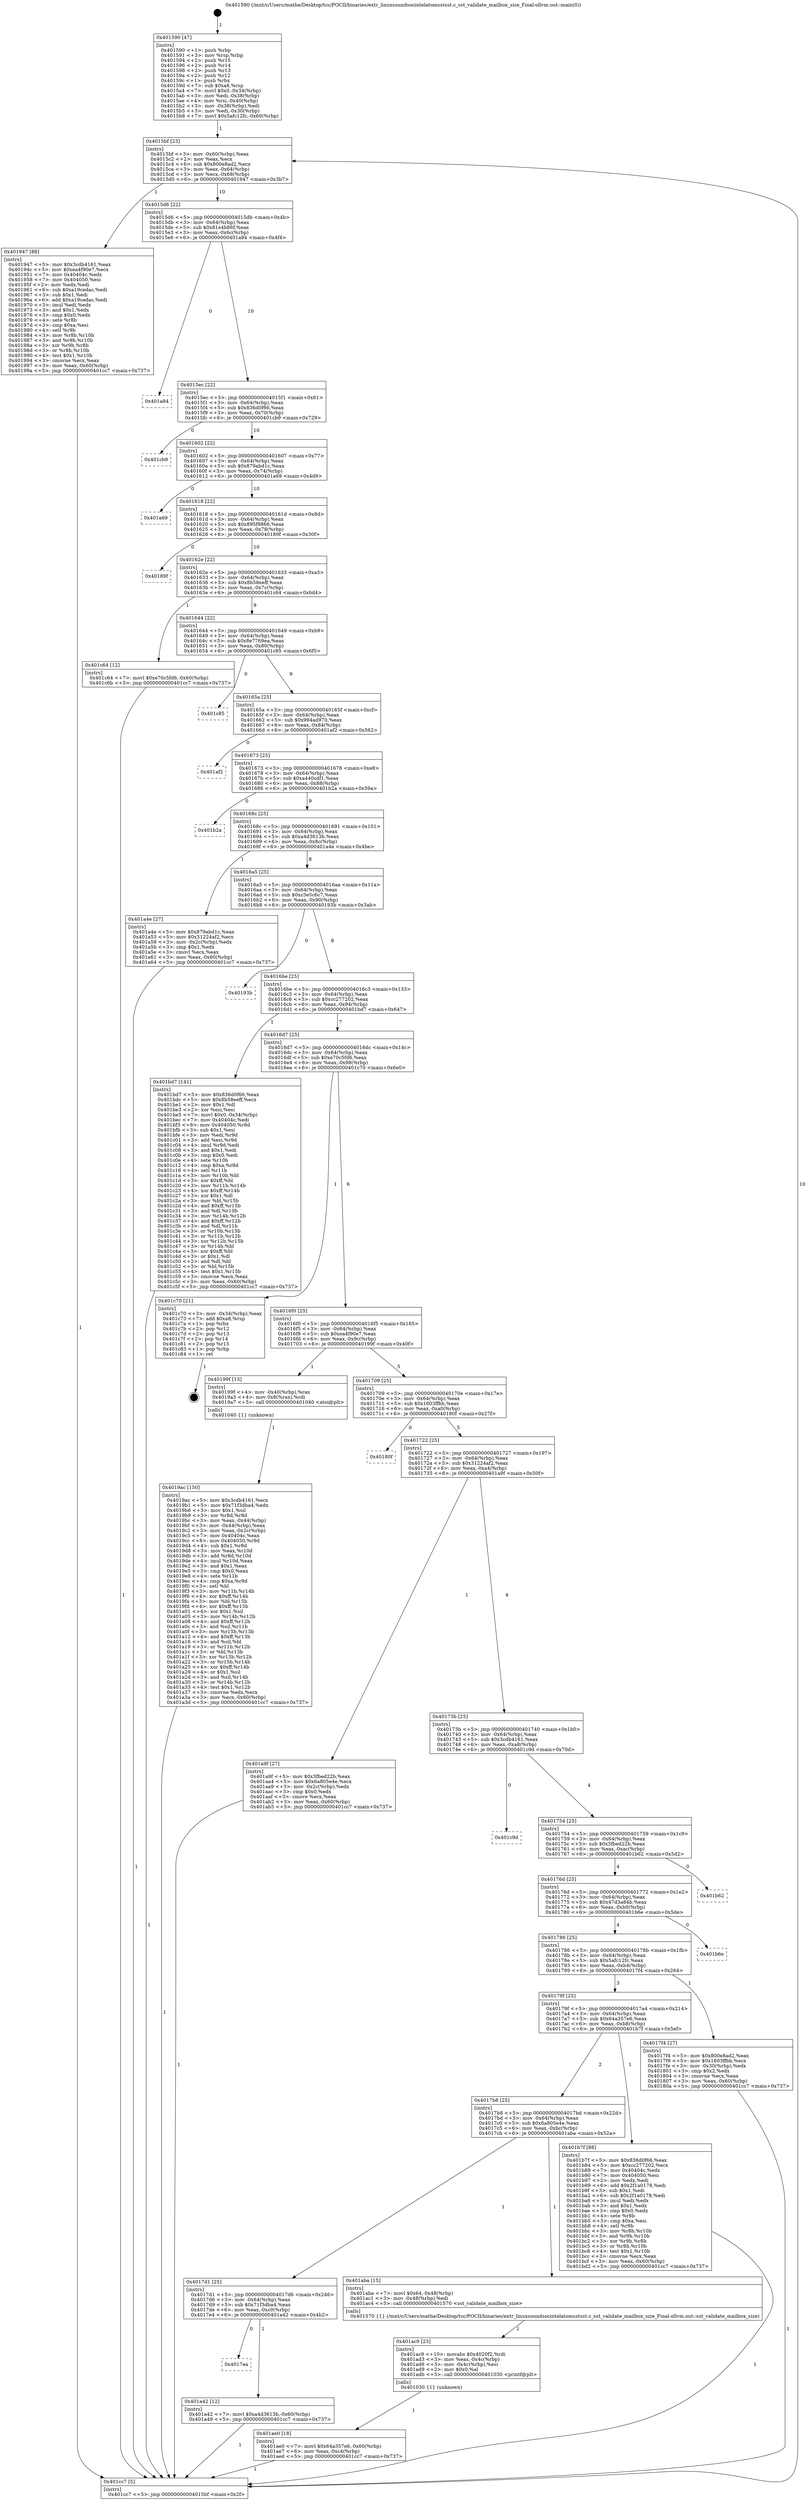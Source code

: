 digraph "0x401590" {
  label = "0x401590 (/mnt/c/Users/mathe/Desktop/tcc/POCII/binaries/extr_linuxsoundsocintelatomsstsst.c_sst_validate_mailbox_size_Final-ollvm.out::main(0))"
  labelloc = "t"
  node[shape=record]

  Entry [label="",width=0.3,height=0.3,shape=circle,fillcolor=black,style=filled]
  "0x4015bf" [label="{
     0x4015bf [23]\l
     | [instrs]\l
     &nbsp;&nbsp;0x4015bf \<+3\>: mov -0x60(%rbp),%eax\l
     &nbsp;&nbsp;0x4015c2 \<+2\>: mov %eax,%ecx\l
     &nbsp;&nbsp;0x4015c4 \<+6\>: sub $0x800e8ad2,%ecx\l
     &nbsp;&nbsp;0x4015ca \<+3\>: mov %eax,-0x64(%rbp)\l
     &nbsp;&nbsp;0x4015cd \<+3\>: mov %ecx,-0x68(%rbp)\l
     &nbsp;&nbsp;0x4015d0 \<+6\>: je 0000000000401947 \<main+0x3b7\>\l
  }"]
  "0x401947" [label="{
     0x401947 [88]\l
     | [instrs]\l
     &nbsp;&nbsp;0x401947 \<+5\>: mov $0x3cdb4161,%eax\l
     &nbsp;&nbsp;0x40194c \<+5\>: mov $0xea4f90e7,%ecx\l
     &nbsp;&nbsp;0x401951 \<+7\>: mov 0x40404c,%edx\l
     &nbsp;&nbsp;0x401958 \<+7\>: mov 0x404050,%esi\l
     &nbsp;&nbsp;0x40195f \<+2\>: mov %edx,%edi\l
     &nbsp;&nbsp;0x401961 \<+6\>: sub $0xa19cedac,%edi\l
     &nbsp;&nbsp;0x401967 \<+3\>: sub $0x1,%edi\l
     &nbsp;&nbsp;0x40196a \<+6\>: add $0xa19cedac,%edi\l
     &nbsp;&nbsp;0x401970 \<+3\>: imul %edi,%edx\l
     &nbsp;&nbsp;0x401973 \<+3\>: and $0x1,%edx\l
     &nbsp;&nbsp;0x401976 \<+3\>: cmp $0x0,%edx\l
     &nbsp;&nbsp;0x401979 \<+4\>: sete %r8b\l
     &nbsp;&nbsp;0x40197d \<+3\>: cmp $0xa,%esi\l
     &nbsp;&nbsp;0x401980 \<+4\>: setl %r9b\l
     &nbsp;&nbsp;0x401984 \<+3\>: mov %r8b,%r10b\l
     &nbsp;&nbsp;0x401987 \<+3\>: and %r9b,%r10b\l
     &nbsp;&nbsp;0x40198a \<+3\>: xor %r9b,%r8b\l
     &nbsp;&nbsp;0x40198d \<+3\>: or %r8b,%r10b\l
     &nbsp;&nbsp;0x401990 \<+4\>: test $0x1,%r10b\l
     &nbsp;&nbsp;0x401994 \<+3\>: cmovne %ecx,%eax\l
     &nbsp;&nbsp;0x401997 \<+3\>: mov %eax,-0x60(%rbp)\l
     &nbsp;&nbsp;0x40199a \<+5\>: jmp 0000000000401cc7 \<main+0x737\>\l
  }"]
  "0x4015d6" [label="{
     0x4015d6 [22]\l
     | [instrs]\l
     &nbsp;&nbsp;0x4015d6 \<+5\>: jmp 00000000004015db \<main+0x4b\>\l
     &nbsp;&nbsp;0x4015db \<+3\>: mov -0x64(%rbp),%eax\l
     &nbsp;&nbsp;0x4015de \<+5\>: sub $0x81e4b86f,%eax\l
     &nbsp;&nbsp;0x4015e3 \<+3\>: mov %eax,-0x6c(%rbp)\l
     &nbsp;&nbsp;0x4015e6 \<+6\>: je 0000000000401a84 \<main+0x4f4\>\l
  }"]
  Exit [label="",width=0.3,height=0.3,shape=circle,fillcolor=black,style=filled,peripheries=2]
  "0x401a84" [label="{
     0x401a84\l
  }", style=dashed]
  "0x4015ec" [label="{
     0x4015ec [22]\l
     | [instrs]\l
     &nbsp;&nbsp;0x4015ec \<+5\>: jmp 00000000004015f1 \<main+0x61\>\l
     &nbsp;&nbsp;0x4015f1 \<+3\>: mov -0x64(%rbp),%eax\l
     &nbsp;&nbsp;0x4015f4 \<+5\>: sub $0x836d0f66,%eax\l
     &nbsp;&nbsp;0x4015f9 \<+3\>: mov %eax,-0x70(%rbp)\l
     &nbsp;&nbsp;0x4015fc \<+6\>: je 0000000000401cb9 \<main+0x729\>\l
  }"]
  "0x401ae0" [label="{
     0x401ae0 [18]\l
     | [instrs]\l
     &nbsp;&nbsp;0x401ae0 \<+7\>: movl $0x64a357e6,-0x60(%rbp)\l
     &nbsp;&nbsp;0x401ae7 \<+6\>: mov %eax,-0xc4(%rbp)\l
     &nbsp;&nbsp;0x401aed \<+5\>: jmp 0000000000401cc7 \<main+0x737\>\l
  }"]
  "0x401cb9" [label="{
     0x401cb9\l
  }", style=dashed]
  "0x401602" [label="{
     0x401602 [22]\l
     | [instrs]\l
     &nbsp;&nbsp;0x401602 \<+5\>: jmp 0000000000401607 \<main+0x77\>\l
     &nbsp;&nbsp;0x401607 \<+3\>: mov -0x64(%rbp),%eax\l
     &nbsp;&nbsp;0x40160a \<+5\>: sub $0x879abd1c,%eax\l
     &nbsp;&nbsp;0x40160f \<+3\>: mov %eax,-0x74(%rbp)\l
     &nbsp;&nbsp;0x401612 \<+6\>: je 0000000000401a69 \<main+0x4d9\>\l
  }"]
  "0x401ac9" [label="{
     0x401ac9 [23]\l
     | [instrs]\l
     &nbsp;&nbsp;0x401ac9 \<+10\>: movabs $0x4020f2,%rdi\l
     &nbsp;&nbsp;0x401ad3 \<+3\>: mov %eax,-0x4c(%rbp)\l
     &nbsp;&nbsp;0x401ad6 \<+3\>: mov -0x4c(%rbp),%esi\l
     &nbsp;&nbsp;0x401ad9 \<+2\>: mov $0x0,%al\l
     &nbsp;&nbsp;0x401adb \<+5\>: call 0000000000401030 \<printf@plt\>\l
     | [calls]\l
     &nbsp;&nbsp;0x401030 \{1\} (unknown)\l
  }"]
  "0x401a69" [label="{
     0x401a69\l
  }", style=dashed]
  "0x401618" [label="{
     0x401618 [22]\l
     | [instrs]\l
     &nbsp;&nbsp;0x401618 \<+5\>: jmp 000000000040161d \<main+0x8d\>\l
     &nbsp;&nbsp;0x40161d \<+3\>: mov -0x64(%rbp),%eax\l
     &nbsp;&nbsp;0x401620 \<+5\>: sub $0x895f9866,%eax\l
     &nbsp;&nbsp;0x401625 \<+3\>: mov %eax,-0x78(%rbp)\l
     &nbsp;&nbsp;0x401628 \<+6\>: je 000000000040189f \<main+0x30f\>\l
  }"]
  "0x4017ea" [label="{
     0x4017ea\l
  }", style=dashed]
  "0x40189f" [label="{
     0x40189f\l
  }", style=dashed]
  "0x40162e" [label="{
     0x40162e [22]\l
     | [instrs]\l
     &nbsp;&nbsp;0x40162e \<+5\>: jmp 0000000000401633 \<main+0xa3\>\l
     &nbsp;&nbsp;0x401633 \<+3\>: mov -0x64(%rbp),%eax\l
     &nbsp;&nbsp;0x401636 \<+5\>: sub $0x8b58eeff,%eax\l
     &nbsp;&nbsp;0x40163b \<+3\>: mov %eax,-0x7c(%rbp)\l
     &nbsp;&nbsp;0x40163e \<+6\>: je 0000000000401c64 \<main+0x6d4\>\l
  }"]
  "0x401a42" [label="{
     0x401a42 [12]\l
     | [instrs]\l
     &nbsp;&nbsp;0x401a42 \<+7\>: movl $0xa4d3613b,-0x60(%rbp)\l
     &nbsp;&nbsp;0x401a49 \<+5\>: jmp 0000000000401cc7 \<main+0x737\>\l
  }"]
  "0x401c64" [label="{
     0x401c64 [12]\l
     | [instrs]\l
     &nbsp;&nbsp;0x401c64 \<+7\>: movl $0xe70c5fd6,-0x60(%rbp)\l
     &nbsp;&nbsp;0x401c6b \<+5\>: jmp 0000000000401cc7 \<main+0x737\>\l
  }"]
  "0x401644" [label="{
     0x401644 [22]\l
     | [instrs]\l
     &nbsp;&nbsp;0x401644 \<+5\>: jmp 0000000000401649 \<main+0xb9\>\l
     &nbsp;&nbsp;0x401649 \<+3\>: mov -0x64(%rbp),%eax\l
     &nbsp;&nbsp;0x40164c \<+5\>: sub $0x8e7769ea,%eax\l
     &nbsp;&nbsp;0x401651 \<+3\>: mov %eax,-0x80(%rbp)\l
     &nbsp;&nbsp;0x401654 \<+6\>: je 0000000000401c85 \<main+0x6f5\>\l
  }"]
  "0x4017d1" [label="{
     0x4017d1 [25]\l
     | [instrs]\l
     &nbsp;&nbsp;0x4017d1 \<+5\>: jmp 00000000004017d6 \<main+0x246\>\l
     &nbsp;&nbsp;0x4017d6 \<+3\>: mov -0x64(%rbp),%eax\l
     &nbsp;&nbsp;0x4017d9 \<+5\>: sub $0x71f3dba4,%eax\l
     &nbsp;&nbsp;0x4017de \<+6\>: mov %eax,-0xc0(%rbp)\l
     &nbsp;&nbsp;0x4017e4 \<+6\>: je 0000000000401a42 \<main+0x4b2\>\l
  }"]
  "0x401c85" [label="{
     0x401c85\l
  }", style=dashed]
  "0x40165a" [label="{
     0x40165a [25]\l
     | [instrs]\l
     &nbsp;&nbsp;0x40165a \<+5\>: jmp 000000000040165f \<main+0xcf\>\l
     &nbsp;&nbsp;0x40165f \<+3\>: mov -0x64(%rbp),%eax\l
     &nbsp;&nbsp;0x401662 \<+5\>: sub $0x994ad970,%eax\l
     &nbsp;&nbsp;0x401667 \<+6\>: mov %eax,-0x84(%rbp)\l
     &nbsp;&nbsp;0x40166d \<+6\>: je 0000000000401af2 \<main+0x562\>\l
  }"]
  "0x401aba" [label="{
     0x401aba [15]\l
     | [instrs]\l
     &nbsp;&nbsp;0x401aba \<+7\>: movl $0x64,-0x48(%rbp)\l
     &nbsp;&nbsp;0x401ac1 \<+3\>: mov -0x48(%rbp),%edi\l
     &nbsp;&nbsp;0x401ac4 \<+5\>: call 0000000000401570 \<sst_validate_mailbox_size\>\l
     | [calls]\l
     &nbsp;&nbsp;0x401570 \{1\} (/mnt/c/Users/mathe/Desktop/tcc/POCII/binaries/extr_linuxsoundsocintelatomsstsst.c_sst_validate_mailbox_size_Final-ollvm.out::sst_validate_mailbox_size)\l
  }"]
  "0x401af2" [label="{
     0x401af2\l
  }", style=dashed]
  "0x401673" [label="{
     0x401673 [25]\l
     | [instrs]\l
     &nbsp;&nbsp;0x401673 \<+5\>: jmp 0000000000401678 \<main+0xe8\>\l
     &nbsp;&nbsp;0x401678 \<+3\>: mov -0x64(%rbp),%eax\l
     &nbsp;&nbsp;0x40167b \<+5\>: sub $0xa440cdf1,%eax\l
     &nbsp;&nbsp;0x401680 \<+6\>: mov %eax,-0x88(%rbp)\l
     &nbsp;&nbsp;0x401686 \<+6\>: je 0000000000401b2a \<main+0x59a\>\l
  }"]
  "0x4017b8" [label="{
     0x4017b8 [25]\l
     | [instrs]\l
     &nbsp;&nbsp;0x4017b8 \<+5\>: jmp 00000000004017bd \<main+0x22d\>\l
     &nbsp;&nbsp;0x4017bd \<+3\>: mov -0x64(%rbp),%eax\l
     &nbsp;&nbsp;0x4017c0 \<+5\>: sub $0x6a805e4e,%eax\l
     &nbsp;&nbsp;0x4017c5 \<+6\>: mov %eax,-0xbc(%rbp)\l
     &nbsp;&nbsp;0x4017cb \<+6\>: je 0000000000401aba \<main+0x52a\>\l
  }"]
  "0x401b2a" [label="{
     0x401b2a\l
  }", style=dashed]
  "0x40168c" [label="{
     0x40168c [25]\l
     | [instrs]\l
     &nbsp;&nbsp;0x40168c \<+5\>: jmp 0000000000401691 \<main+0x101\>\l
     &nbsp;&nbsp;0x401691 \<+3\>: mov -0x64(%rbp),%eax\l
     &nbsp;&nbsp;0x401694 \<+5\>: sub $0xa4d3613b,%eax\l
     &nbsp;&nbsp;0x401699 \<+6\>: mov %eax,-0x8c(%rbp)\l
     &nbsp;&nbsp;0x40169f \<+6\>: je 0000000000401a4e \<main+0x4be\>\l
  }"]
  "0x401b7f" [label="{
     0x401b7f [88]\l
     | [instrs]\l
     &nbsp;&nbsp;0x401b7f \<+5\>: mov $0x836d0f66,%eax\l
     &nbsp;&nbsp;0x401b84 \<+5\>: mov $0xcc277202,%ecx\l
     &nbsp;&nbsp;0x401b89 \<+7\>: mov 0x40404c,%edx\l
     &nbsp;&nbsp;0x401b90 \<+7\>: mov 0x404050,%esi\l
     &nbsp;&nbsp;0x401b97 \<+2\>: mov %edx,%edi\l
     &nbsp;&nbsp;0x401b99 \<+6\>: add $0x2f1a0178,%edi\l
     &nbsp;&nbsp;0x401b9f \<+3\>: sub $0x1,%edi\l
     &nbsp;&nbsp;0x401ba2 \<+6\>: sub $0x2f1a0178,%edi\l
     &nbsp;&nbsp;0x401ba8 \<+3\>: imul %edi,%edx\l
     &nbsp;&nbsp;0x401bab \<+3\>: and $0x1,%edx\l
     &nbsp;&nbsp;0x401bae \<+3\>: cmp $0x0,%edx\l
     &nbsp;&nbsp;0x401bb1 \<+4\>: sete %r8b\l
     &nbsp;&nbsp;0x401bb5 \<+3\>: cmp $0xa,%esi\l
     &nbsp;&nbsp;0x401bb8 \<+4\>: setl %r9b\l
     &nbsp;&nbsp;0x401bbc \<+3\>: mov %r8b,%r10b\l
     &nbsp;&nbsp;0x401bbf \<+3\>: and %r9b,%r10b\l
     &nbsp;&nbsp;0x401bc2 \<+3\>: xor %r9b,%r8b\l
     &nbsp;&nbsp;0x401bc5 \<+3\>: or %r8b,%r10b\l
     &nbsp;&nbsp;0x401bc8 \<+4\>: test $0x1,%r10b\l
     &nbsp;&nbsp;0x401bcc \<+3\>: cmovne %ecx,%eax\l
     &nbsp;&nbsp;0x401bcf \<+3\>: mov %eax,-0x60(%rbp)\l
     &nbsp;&nbsp;0x401bd2 \<+5\>: jmp 0000000000401cc7 \<main+0x737\>\l
  }"]
  "0x401a4e" [label="{
     0x401a4e [27]\l
     | [instrs]\l
     &nbsp;&nbsp;0x401a4e \<+5\>: mov $0x879abd1c,%eax\l
     &nbsp;&nbsp;0x401a53 \<+5\>: mov $0x31224af2,%ecx\l
     &nbsp;&nbsp;0x401a58 \<+3\>: mov -0x2c(%rbp),%edx\l
     &nbsp;&nbsp;0x401a5b \<+3\>: cmp $0x1,%edx\l
     &nbsp;&nbsp;0x401a5e \<+3\>: cmovl %ecx,%eax\l
     &nbsp;&nbsp;0x401a61 \<+3\>: mov %eax,-0x60(%rbp)\l
     &nbsp;&nbsp;0x401a64 \<+5\>: jmp 0000000000401cc7 \<main+0x737\>\l
  }"]
  "0x4016a5" [label="{
     0x4016a5 [25]\l
     | [instrs]\l
     &nbsp;&nbsp;0x4016a5 \<+5\>: jmp 00000000004016aa \<main+0x11a\>\l
     &nbsp;&nbsp;0x4016aa \<+3\>: mov -0x64(%rbp),%eax\l
     &nbsp;&nbsp;0x4016ad \<+5\>: sub $0xc3e5c6c7,%eax\l
     &nbsp;&nbsp;0x4016b2 \<+6\>: mov %eax,-0x90(%rbp)\l
     &nbsp;&nbsp;0x4016b8 \<+6\>: je 000000000040193b \<main+0x3ab\>\l
  }"]
  "0x4019ac" [label="{
     0x4019ac [150]\l
     | [instrs]\l
     &nbsp;&nbsp;0x4019ac \<+5\>: mov $0x3cdb4161,%ecx\l
     &nbsp;&nbsp;0x4019b1 \<+5\>: mov $0x71f3dba4,%edx\l
     &nbsp;&nbsp;0x4019b6 \<+3\>: mov $0x1,%sil\l
     &nbsp;&nbsp;0x4019b9 \<+3\>: xor %r8d,%r8d\l
     &nbsp;&nbsp;0x4019bc \<+3\>: mov %eax,-0x44(%rbp)\l
     &nbsp;&nbsp;0x4019bf \<+3\>: mov -0x44(%rbp),%eax\l
     &nbsp;&nbsp;0x4019c2 \<+3\>: mov %eax,-0x2c(%rbp)\l
     &nbsp;&nbsp;0x4019c5 \<+7\>: mov 0x40404c,%eax\l
     &nbsp;&nbsp;0x4019cc \<+8\>: mov 0x404050,%r9d\l
     &nbsp;&nbsp;0x4019d4 \<+4\>: sub $0x1,%r8d\l
     &nbsp;&nbsp;0x4019d8 \<+3\>: mov %eax,%r10d\l
     &nbsp;&nbsp;0x4019db \<+3\>: add %r8d,%r10d\l
     &nbsp;&nbsp;0x4019de \<+4\>: imul %r10d,%eax\l
     &nbsp;&nbsp;0x4019e2 \<+3\>: and $0x1,%eax\l
     &nbsp;&nbsp;0x4019e5 \<+3\>: cmp $0x0,%eax\l
     &nbsp;&nbsp;0x4019e8 \<+4\>: sete %r11b\l
     &nbsp;&nbsp;0x4019ec \<+4\>: cmp $0xa,%r9d\l
     &nbsp;&nbsp;0x4019f0 \<+3\>: setl %bl\l
     &nbsp;&nbsp;0x4019f3 \<+3\>: mov %r11b,%r14b\l
     &nbsp;&nbsp;0x4019f6 \<+4\>: xor $0xff,%r14b\l
     &nbsp;&nbsp;0x4019fa \<+3\>: mov %bl,%r15b\l
     &nbsp;&nbsp;0x4019fd \<+4\>: xor $0xff,%r15b\l
     &nbsp;&nbsp;0x401a01 \<+4\>: xor $0x1,%sil\l
     &nbsp;&nbsp;0x401a05 \<+3\>: mov %r14b,%r12b\l
     &nbsp;&nbsp;0x401a08 \<+4\>: and $0xff,%r12b\l
     &nbsp;&nbsp;0x401a0c \<+3\>: and %sil,%r11b\l
     &nbsp;&nbsp;0x401a0f \<+3\>: mov %r15b,%r13b\l
     &nbsp;&nbsp;0x401a12 \<+4\>: and $0xff,%r13b\l
     &nbsp;&nbsp;0x401a16 \<+3\>: and %sil,%bl\l
     &nbsp;&nbsp;0x401a19 \<+3\>: or %r11b,%r12b\l
     &nbsp;&nbsp;0x401a1c \<+3\>: or %bl,%r13b\l
     &nbsp;&nbsp;0x401a1f \<+3\>: xor %r13b,%r12b\l
     &nbsp;&nbsp;0x401a22 \<+3\>: or %r15b,%r14b\l
     &nbsp;&nbsp;0x401a25 \<+4\>: xor $0xff,%r14b\l
     &nbsp;&nbsp;0x401a29 \<+4\>: or $0x1,%sil\l
     &nbsp;&nbsp;0x401a2d \<+3\>: and %sil,%r14b\l
     &nbsp;&nbsp;0x401a30 \<+3\>: or %r14b,%r12b\l
     &nbsp;&nbsp;0x401a33 \<+4\>: test $0x1,%r12b\l
     &nbsp;&nbsp;0x401a37 \<+3\>: cmovne %edx,%ecx\l
     &nbsp;&nbsp;0x401a3a \<+3\>: mov %ecx,-0x60(%rbp)\l
     &nbsp;&nbsp;0x401a3d \<+5\>: jmp 0000000000401cc7 \<main+0x737\>\l
  }"]
  "0x40193b" [label="{
     0x40193b\l
  }", style=dashed]
  "0x4016be" [label="{
     0x4016be [25]\l
     | [instrs]\l
     &nbsp;&nbsp;0x4016be \<+5\>: jmp 00000000004016c3 \<main+0x133\>\l
     &nbsp;&nbsp;0x4016c3 \<+3\>: mov -0x64(%rbp),%eax\l
     &nbsp;&nbsp;0x4016c6 \<+5\>: sub $0xcc277202,%eax\l
     &nbsp;&nbsp;0x4016cb \<+6\>: mov %eax,-0x94(%rbp)\l
     &nbsp;&nbsp;0x4016d1 \<+6\>: je 0000000000401bd7 \<main+0x647\>\l
  }"]
  "0x401590" [label="{
     0x401590 [47]\l
     | [instrs]\l
     &nbsp;&nbsp;0x401590 \<+1\>: push %rbp\l
     &nbsp;&nbsp;0x401591 \<+3\>: mov %rsp,%rbp\l
     &nbsp;&nbsp;0x401594 \<+2\>: push %r15\l
     &nbsp;&nbsp;0x401596 \<+2\>: push %r14\l
     &nbsp;&nbsp;0x401598 \<+2\>: push %r13\l
     &nbsp;&nbsp;0x40159a \<+2\>: push %r12\l
     &nbsp;&nbsp;0x40159c \<+1\>: push %rbx\l
     &nbsp;&nbsp;0x40159d \<+7\>: sub $0xa8,%rsp\l
     &nbsp;&nbsp;0x4015a4 \<+7\>: movl $0x0,-0x34(%rbp)\l
     &nbsp;&nbsp;0x4015ab \<+3\>: mov %edi,-0x38(%rbp)\l
     &nbsp;&nbsp;0x4015ae \<+4\>: mov %rsi,-0x40(%rbp)\l
     &nbsp;&nbsp;0x4015b2 \<+3\>: mov -0x38(%rbp),%edi\l
     &nbsp;&nbsp;0x4015b5 \<+3\>: mov %edi,-0x30(%rbp)\l
     &nbsp;&nbsp;0x4015b8 \<+7\>: movl $0x5afc12fc,-0x60(%rbp)\l
  }"]
  "0x401bd7" [label="{
     0x401bd7 [141]\l
     | [instrs]\l
     &nbsp;&nbsp;0x401bd7 \<+5\>: mov $0x836d0f66,%eax\l
     &nbsp;&nbsp;0x401bdc \<+5\>: mov $0x8b58eeff,%ecx\l
     &nbsp;&nbsp;0x401be1 \<+2\>: mov $0x1,%dl\l
     &nbsp;&nbsp;0x401be3 \<+2\>: xor %esi,%esi\l
     &nbsp;&nbsp;0x401be5 \<+7\>: movl $0x0,-0x34(%rbp)\l
     &nbsp;&nbsp;0x401bec \<+7\>: mov 0x40404c,%edi\l
     &nbsp;&nbsp;0x401bf3 \<+8\>: mov 0x404050,%r8d\l
     &nbsp;&nbsp;0x401bfb \<+3\>: sub $0x1,%esi\l
     &nbsp;&nbsp;0x401bfe \<+3\>: mov %edi,%r9d\l
     &nbsp;&nbsp;0x401c01 \<+3\>: add %esi,%r9d\l
     &nbsp;&nbsp;0x401c04 \<+4\>: imul %r9d,%edi\l
     &nbsp;&nbsp;0x401c08 \<+3\>: and $0x1,%edi\l
     &nbsp;&nbsp;0x401c0b \<+3\>: cmp $0x0,%edi\l
     &nbsp;&nbsp;0x401c0e \<+4\>: sete %r10b\l
     &nbsp;&nbsp;0x401c12 \<+4\>: cmp $0xa,%r8d\l
     &nbsp;&nbsp;0x401c16 \<+4\>: setl %r11b\l
     &nbsp;&nbsp;0x401c1a \<+3\>: mov %r10b,%bl\l
     &nbsp;&nbsp;0x401c1d \<+3\>: xor $0xff,%bl\l
     &nbsp;&nbsp;0x401c20 \<+3\>: mov %r11b,%r14b\l
     &nbsp;&nbsp;0x401c23 \<+4\>: xor $0xff,%r14b\l
     &nbsp;&nbsp;0x401c27 \<+3\>: xor $0x1,%dl\l
     &nbsp;&nbsp;0x401c2a \<+3\>: mov %bl,%r15b\l
     &nbsp;&nbsp;0x401c2d \<+4\>: and $0xff,%r15b\l
     &nbsp;&nbsp;0x401c31 \<+3\>: and %dl,%r10b\l
     &nbsp;&nbsp;0x401c34 \<+3\>: mov %r14b,%r12b\l
     &nbsp;&nbsp;0x401c37 \<+4\>: and $0xff,%r12b\l
     &nbsp;&nbsp;0x401c3b \<+3\>: and %dl,%r11b\l
     &nbsp;&nbsp;0x401c3e \<+3\>: or %r10b,%r15b\l
     &nbsp;&nbsp;0x401c41 \<+3\>: or %r11b,%r12b\l
     &nbsp;&nbsp;0x401c44 \<+3\>: xor %r12b,%r15b\l
     &nbsp;&nbsp;0x401c47 \<+3\>: or %r14b,%bl\l
     &nbsp;&nbsp;0x401c4a \<+3\>: xor $0xff,%bl\l
     &nbsp;&nbsp;0x401c4d \<+3\>: or $0x1,%dl\l
     &nbsp;&nbsp;0x401c50 \<+2\>: and %dl,%bl\l
     &nbsp;&nbsp;0x401c52 \<+3\>: or %bl,%r15b\l
     &nbsp;&nbsp;0x401c55 \<+4\>: test $0x1,%r15b\l
     &nbsp;&nbsp;0x401c59 \<+3\>: cmovne %ecx,%eax\l
     &nbsp;&nbsp;0x401c5c \<+3\>: mov %eax,-0x60(%rbp)\l
     &nbsp;&nbsp;0x401c5f \<+5\>: jmp 0000000000401cc7 \<main+0x737\>\l
  }"]
  "0x4016d7" [label="{
     0x4016d7 [25]\l
     | [instrs]\l
     &nbsp;&nbsp;0x4016d7 \<+5\>: jmp 00000000004016dc \<main+0x14c\>\l
     &nbsp;&nbsp;0x4016dc \<+3\>: mov -0x64(%rbp),%eax\l
     &nbsp;&nbsp;0x4016df \<+5\>: sub $0xe70c5fd6,%eax\l
     &nbsp;&nbsp;0x4016e4 \<+6\>: mov %eax,-0x98(%rbp)\l
     &nbsp;&nbsp;0x4016ea \<+6\>: je 0000000000401c70 \<main+0x6e0\>\l
  }"]
  "0x401cc7" [label="{
     0x401cc7 [5]\l
     | [instrs]\l
     &nbsp;&nbsp;0x401cc7 \<+5\>: jmp 00000000004015bf \<main+0x2f\>\l
  }"]
  "0x401c70" [label="{
     0x401c70 [21]\l
     | [instrs]\l
     &nbsp;&nbsp;0x401c70 \<+3\>: mov -0x34(%rbp),%eax\l
     &nbsp;&nbsp;0x401c73 \<+7\>: add $0xa8,%rsp\l
     &nbsp;&nbsp;0x401c7a \<+1\>: pop %rbx\l
     &nbsp;&nbsp;0x401c7b \<+2\>: pop %r12\l
     &nbsp;&nbsp;0x401c7d \<+2\>: pop %r13\l
     &nbsp;&nbsp;0x401c7f \<+2\>: pop %r14\l
     &nbsp;&nbsp;0x401c81 \<+2\>: pop %r15\l
     &nbsp;&nbsp;0x401c83 \<+1\>: pop %rbp\l
     &nbsp;&nbsp;0x401c84 \<+1\>: ret\l
  }"]
  "0x4016f0" [label="{
     0x4016f0 [25]\l
     | [instrs]\l
     &nbsp;&nbsp;0x4016f0 \<+5\>: jmp 00000000004016f5 \<main+0x165\>\l
     &nbsp;&nbsp;0x4016f5 \<+3\>: mov -0x64(%rbp),%eax\l
     &nbsp;&nbsp;0x4016f8 \<+5\>: sub $0xea4f90e7,%eax\l
     &nbsp;&nbsp;0x4016fd \<+6\>: mov %eax,-0x9c(%rbp)\l
     &nbsp;&nbsp;0x401703 \<+6\>: je 000000000040199f \<main+0x40f\>\l
  }"]
  "0x40179f" [label="{
     0x40179f [25]\l
     | [instrs]\l
     &nbsp;&nbsp;0x40179f \<+5\>: jmp 00000000004017a4 \<main+0x214\>\l
     &nbsp;&nbsp;0x4017a4 \<+3\>: mov -0x64(%rbp),%eax\l
     &nbsp;&nbsp;0x4017a7 \<+5\>: sub $0x64a357e6,%eax\l
     &nbsp;&nbsp;0x4017ac \<+6\>: mov %eax,-0xb8(%rbp)\l
     &nbsp;&nbsp;0x4017b2 \<+6\>: je 0000000000401b7f \<main+0x5ef\>\l
  }"]
  "0x40199f" [label="{
     0x40199f [13]\l
     | [instrs]\l
     &nbsp;&nbsp;0x40199f \<+4\>: mov -0x40(%rbp),%rax\l
     &nbsp;&nbsp;0x4019a3 \<+4\>: mov 0x8(%rax),%rdi\l
     &nbsp;&nbsp;0x4019a7 \<+5\>: call 0000000000401040 \<atoi@plt\>\l
     | [calls]\l
     &nbsp;&nbsp;0x401040 \{1\} (unknown)\l
  }"]
  "0x401709" [label="{
     0x401709 [25]\l
     | [instrs]\l
     &nbsp;&nbsp;0x401709 \<+5\>: jmp 000000000040170e \<main+0x17e\>\l
     &nbsp;&nbsp;0x40170e \<+3\>: mov -0x64(%rbp),%eax\l
     &nbsp;&nbsp;0x401711 \<+5\>: sub $0x1603ffbb,%eax\l
     &nbsp;&nbsp;0x401716 \<+6\>: mov %eax,-0xa0(%rbp)\l
     &nbsp;&nbsp;0x40171c \<+6\>: je 000000000040180f \<main+0x27f\>\l
  }"]
  "0x4017f4" [label="{
     0x4017f4 [27]\l
     | [instrs]\l
     &nbsp;&nbsp;0x4017f4 \<+5\>: mov $0x800e8ad2,%eax\l
     &nbsp;&nbsp;0x4017f9 \<+5\>: mov $0x1603ffbb,%ecx\l
     &nbsp;&nbsp;0x4017fe \<+3\>: mov -0x30(%rbp),%edx\l
     &nbsp;&nbsp;0x401801 \<+3\>: cmp $0x2,%edx\l
     &nbsp;&nbsp;0x401804 \<+3\>: cmovne %ecx,%eax\l
     &nbsp;&nbsp;0x401807 \<+3\>: mov %eax,-0x60(%rbp)\l
     &nbsp;&nbsp;0x40180a \<+5\>: jmp 0000000000401cc7 \<main+0x737\>\l
  }"]
  "0x40180f" [label="{
     0x40180f\l
  }", style=dashed]
  "0x401722" [label="{
     0x401722 [25]\l
     | [instrs]\l
     &nbsp;&nbsp;0x401722 \<+5\>: jmp 0000000000401727 \<main+0x197\>\l
     &nbsp;&nbsp;0x401727 \<+3\>: mov -0x64(%rbp),%eax\l
     &nbsp;&nbsp;0x40172a \<+5\>: sub $0x31224af2,%eax\l
     &nbsp;&nbsp;0x40172f \<+6\>: mov %eax,-0xa4(%rbp)\l
     &nbsp;&nbsp;0x401735 \<+6\>: je 0000000000401a9f \<main+0x50f\>\l
  }"]
  "0x401786" [label="{
     0x401786 [25]\l
     | [instrs]\l
     &nbsp;&nbsp;0x401786 \<+5\>: jmp 000000000040178b \<main+0x1fb\>\l
     &nbsp;&nbsp;0x40178b \<+3\>: mov -0x64(%rbp),%eax\l
     &nbsp;&nbsp;0x40178e \<+5\>: sub $0x5afc12fc,%eax\l
     &nbsp;&nbsp;0x401793 \<+6\>: mov %eax,-0xb4(%rbp)\l
     &nbsp;&nbsp;0x401799 \<+6\>: je 00000000004017f4 \<main+0x264\>\l
  }"]
  "0x401a9f" [label="{
     0x401a9f [27]\l
     | [instrs]\l
     &nbsp;&nbsp;0x401a9f \<+5\>: mov $0x3fbed22b,%eax\l
     &nbsp;&nbsp;0x401aa4 \<+5\>: mov $0x6a805e4e,%ecx\l
     &nbsp;&nbsp;0x401aa9 \<+3\>: mov -0x2c(%rbp),%edx\l
     &nbsp;&nbsp;0x401aac \<+3\>: cmp $0x0,%edx\l
     &nbsp;&nbsp;0x401aaf \<+3\>: cmove %ecx,%eax\l
     &nbsp;&nbsp;0x401ab2 \<+3\>: mov %eax,-0x60(%rbp)\l
     &nbsp;&nbsp;0x401ab5 \<+5\>: jmp 0000000000401cc7 \<main+0x737\>\l
  }"]
  "0x40173b" [label="{
     0x40173b [25]\l
     | [instrs]\l
     &nbsp;&nbsp;0x40173b \<+5\>: jmp 0000000000401740 \<main+0x1b0\>\l
     &nbsp;&nbsp;0x401740 \<+3\>: mov -0x64(%rbp),%eax\l
     &nbsp;&nbsp;0x401743 \<+5\>: sub $0x3cdb4161,%eax\l
     &nbsp;&nbsp;0x401748 \<+6\>: mov %eax,-0xa8(%rbp)\l
     &nbsp;&nbsp;0x40174e \<+6\>: je 0000000000401c9d \<main+0x70d\>\l
  }"]
  "0x401b6e" [label="{
     0x401b6e\l
  }", style=dashed]
  "0x401c9d" [label="{
     0x401c9d\l
  }", style=dashed]
  "0x401754" [label="{
     0x401754 [25]\l
     | [instrs]\l
     &nbsp;&nbsp;0x401754 \<+5\>: jmp 0000000000401759 \<main+0x1c9\>\l
     &nbsp;&nbsp;0x401759 \<+3\>: mov -0x64(%rbp),%eax\l
     &nbsp;&nbsp;0x40175c \<+5\>: sub $0x3fbed22b,%eax\l
     &nbsp;&nbsp;0x401761 \<+6\>: mov %eax,-0xac(%rbp)\l
     &nbsp;&nbsp;0x401767 \<+6\>: je 0000000000401b62 \<main+0x5d2\>\l
  }"]
  "0x40176d" [label="{
     0x40176d [25]\l
     | [instrs]\l
     &nbsp;&nbsp;0x40176d \<+5\>: jmp 0000000000401772 \<main+0x1e2\>\l
     &nbsp;&nbsp;0x401772 \<+3\>: mov -0x64(%rbp),%eax\l
     &nbsp;&nbsp;0x401775 \<+5\>: sub $0x47d3a84b,%eax\l
     &nbsp;&nbsp;0x40177a \<+6\>: mov %eax,-0xb0(%rbp)\l
     &nbsp;&nbsp;0x401780 \<+6\>: je 0000000000401b6e \<main+0x5de\>\l
  }"]
  "0x401b62" [label="{
     0x401b62\l
  }", style=dashed]
  Entry -> "0x401590" [label=" 1"]
  "0x4015bf" -> "0x401947" [label=" 1"]
  "0x4015bf" -> "0x4015d6" [label=" 10"]
  "0x401c70" -> Exit [label=" 1"]
  "0x4015d6" -> "0x401a84" [label=" 0"]
  "0x4015d6" -> "0x4015ec" [label=" 10"]
  "0x401c64" -> "0x401cc7" [label=" 1"]
  "0x4015ec" -> "0x401cb9" [label=" 0"]
  "0x4015ec" -> "0x401602" [label=" 10"]
  "0x401bd7" -> "0x401cc7" [label=" 1"]
  "0x401602" -> "0x401a69" [label=" 0"]
  "0x401602" -> "0x401618" [label=" 10"]
  "0x401b7f" -> "0x401cc7" [label=" 1"]
  "0x401618" -> "0x40189f" [label=" 0"]
  "0x401618" -> "0x40162e" [label=" 10"]
  "0x401ae0" -> "0x401cc7" [label=" 1"]
  "0x40162e" -> "0x401c64" [label=" 1"]
  "0x40162e" -> "0x401644" [label=" 9"]
  "0x401ac9" -> "0x401ae0" [label=" 1"]
  "0x401644" -> "0x401c85" [label=" 0"]
  "0x401644" -> "0x40165a" [label=" 9"]
  "0x401a9f" -> "0x401cc7" [label=" 1"]
  "0x40165a" -> "0x401af2" [label=" 0"]
  "0x40165a" -> "0x401673" [label=" 9"]
  "0x401a4e" -> "0x401cc7" [label=" 1"]
  "0x401673" -> "0x401b2a" [label=" 0"]
  "0x401673" -> "0x40168c" [label=" 9"]
  "0x4017d1" -> "0x4017ea" [label=" 0"]
  "0x40168c" -> "0x401a4e" [label=" 1"]
  "0x40168c" -> "0x4016a5" [label=" 8"]
  "0x4017d1" -> "0x401a42" [label=" 1"]
  "0x4016a5" -> "0x40193b" [label=" 0"]
  "0x4016a5" -> "0x4016be" [label=" 8"]
  "0x4017b8" -> "0x4017d1" [label=" 1"]
  "0x4016be" -> "0x401bd7" [label=" 1"]
  "0x4016be" -> "0x4016d7" [label=" 7"]
  "0x4017b8" -> "0x401aba" [label=" 1"]
  "0x4016d7" -> "0x401c70" [label=" 1"]
  "0x4016d7" -> "0x4016f0" [label=" 6"]
  "0x401a42" -> "0x401cc7" [label=" 1"]
  "0x4016f0" -> "0x40199f" [label=" 1"]
  "0x4016f0" -> "0x401709" [label=" 5"]
  "0x40179f" -> "0x4017b8" [label=" 2"]
  "0x401709" -> "0x40180f" [label=" 0"]
  "0x401709" -> "0x401722" [label=" 5"]
  "0x40179f" -> "0x401b7f" [label=" 1"]
  "0x401722" -> "0x401a9f" [label=" 1"]
  "0x401722" -> "0x40173b" [label=" 4"]
  "0x4019ac" -> "0x401cc7" [label=" 1"]
  "0x40173b" -> "0x401c9d" [label=" 0"]
  "0x40173b" -> "0x401754" [label=" 4"]
  "0x40199f" -> "0x4019ac" [label=" 1"]
  "0x401754" -> "0x401b62" [label=" 0"]
  "0x401754" -> "0x40176d" [label=" 4"]
  "0x401947" -> "0x401cc7" [label=" 1"]
  "0x40176d" -> "0x401b6e" [label=" 0"]
  "0x40176d" -> "0x401786" [label=" 4"]
  "0x401aba" -> "0x401ac9" [label=" 1"]
  "0x401786" -> "0x4017f4" [label=" 1"]
  "0x401786" -> "0x40179f" [label=" 3"]
  "0x4017f4" -> "0x401cc7" [label=" 1"]
  "0x401590" -> "0x4015bf" [label=" 1"]
  "0x401cc7" -> "0x4015bf" [label=" 10"]
}
